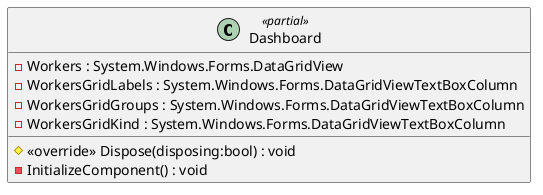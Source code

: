 @startuml
class Dashboard <<partial>> {
    # <<override>> Dispose(disposing:bool) : void
    - InitializeComponent() : void
    - Workers : System.Windows.Forms.DataGridView
    - WorkersGridLabels : System.Windows.Forms.DataGridViewTextBoxColumn
    - WorkersGridGroups : System.Windows.Forms.DataGridViewTextBoxColumn
    - WorkersGridKind : System.Windows.Forms.DataGridViewTextBoxColumn
}
@enduml
